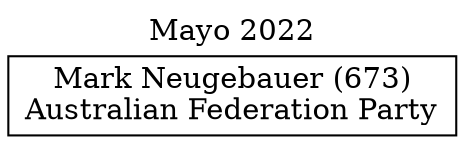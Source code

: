 // House preference flow
digraph "Mark Neugebauer (673)_Mayo_2022" {
	graph [label="Mayo 2022" labelloc=t mclimit=10]
	node [shape=box]
	"Mark Neugebauer (673)" [label="Mark Neugebauer (673)
Australian Federation Party"]
}
